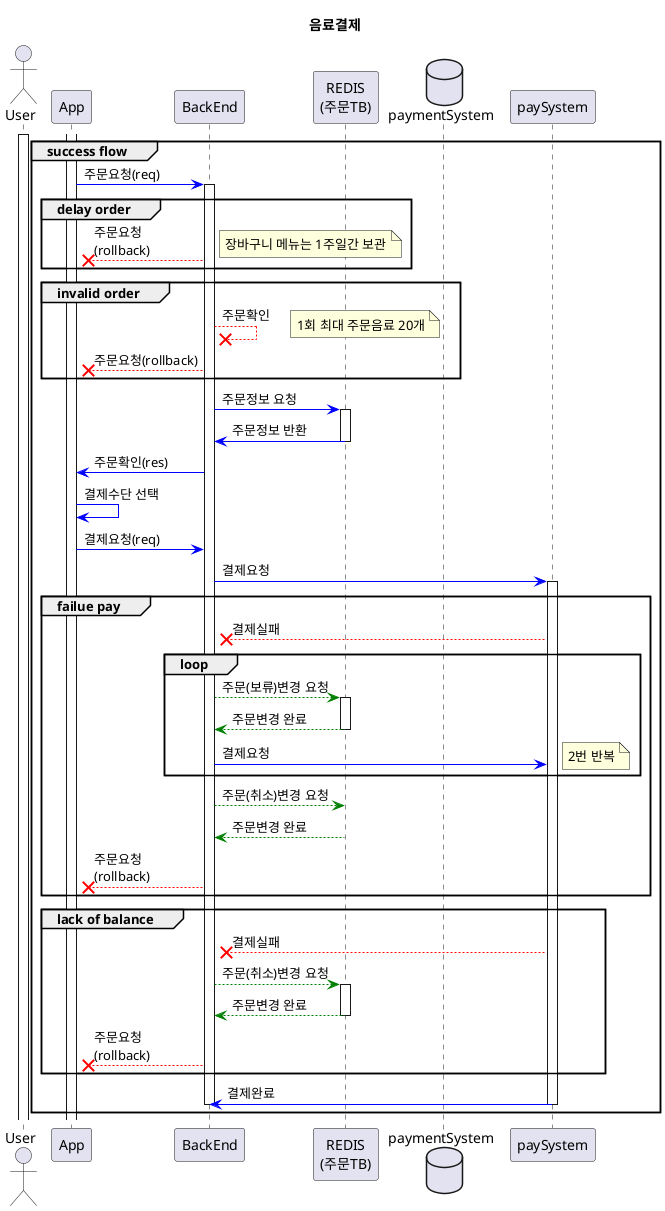 @startuml
title 음료결제

actor "User" as user
participant "App" as app
participant "BackEnd" as backend
participant "REDIS\n(주문TB)" as redis
database "paymentSystem" as paySystem청


activate user
group success flow
app -[#blue]> backend : 주문요청(req)
activate backend
    group delay order
        backend --[#red]x app : 주문요청\n(rollback)
        note right : 장바구니 메뉴는 1주일간 보관
    end
activate app

    group invalid order
        backend --[#red]x backend : 주문확인
        note right : 1회 최대 주문음료 20개
        backend --[#red]x app : 주문요청(rollback)
    end

activate backend
backend -[#blue]> redis : 주문정보 요청
activate redis
redis -[#blue]> backend : 주문정보 반환
deactivate redis

backend -[#blue]> app : 주문확인(res)
app -[#blue]> app : 결제수단 선택
app -[#blue]> backend : 결제요청(req)


backend -[#blue]> paySystem : 결제요청
activate paySystem
    group failue pay
        paySystem --[#red]x backend : 결제실패
        loop
            backend --[#green]> redis : 주문(보류)변경 요청
            activate redis
            redis --[#green]> backend : 주문변경 완료
            deactivate redis
            backend -[#blue]> paySystem : 결제요청
            note right : 2번 반복
        end
        backend --[#green]> redis : 주문(취소)변경 요청
        redis --[#green]> backend : 주문변경 완료
        backend --[#red]x app : 주문요청\n(rollback)
    end

    group lack of balance
            paySystem --[#red]x backend : 결제실패
                backend --[#green]> redis : 주문(취소)변경 요청
                activate redis
                redis --[#green]> backend : 주문변경 완료
                deactivate redis
            backend --[#red]x app : 주문요청\n(rollback)
        end
paySystem -[#blue]> backend : 결제완료
deactivate paySystem
deactivate backend

end
@enduml
